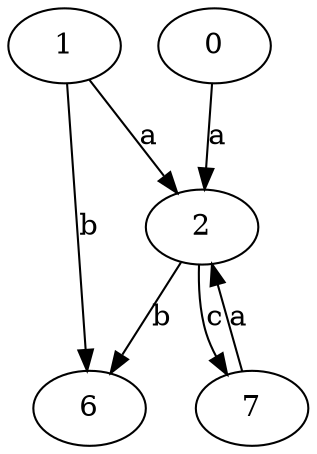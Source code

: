strict digraph  {
1;
0;
2;
6;
7;
1 -> 2  [label=a];
1 -> 6  [label=b];
0 -> 2  [label=a];
2 -> 6  [label=b];
2 -> 7  [label=c];
7 -> 2  [label=a];
}
